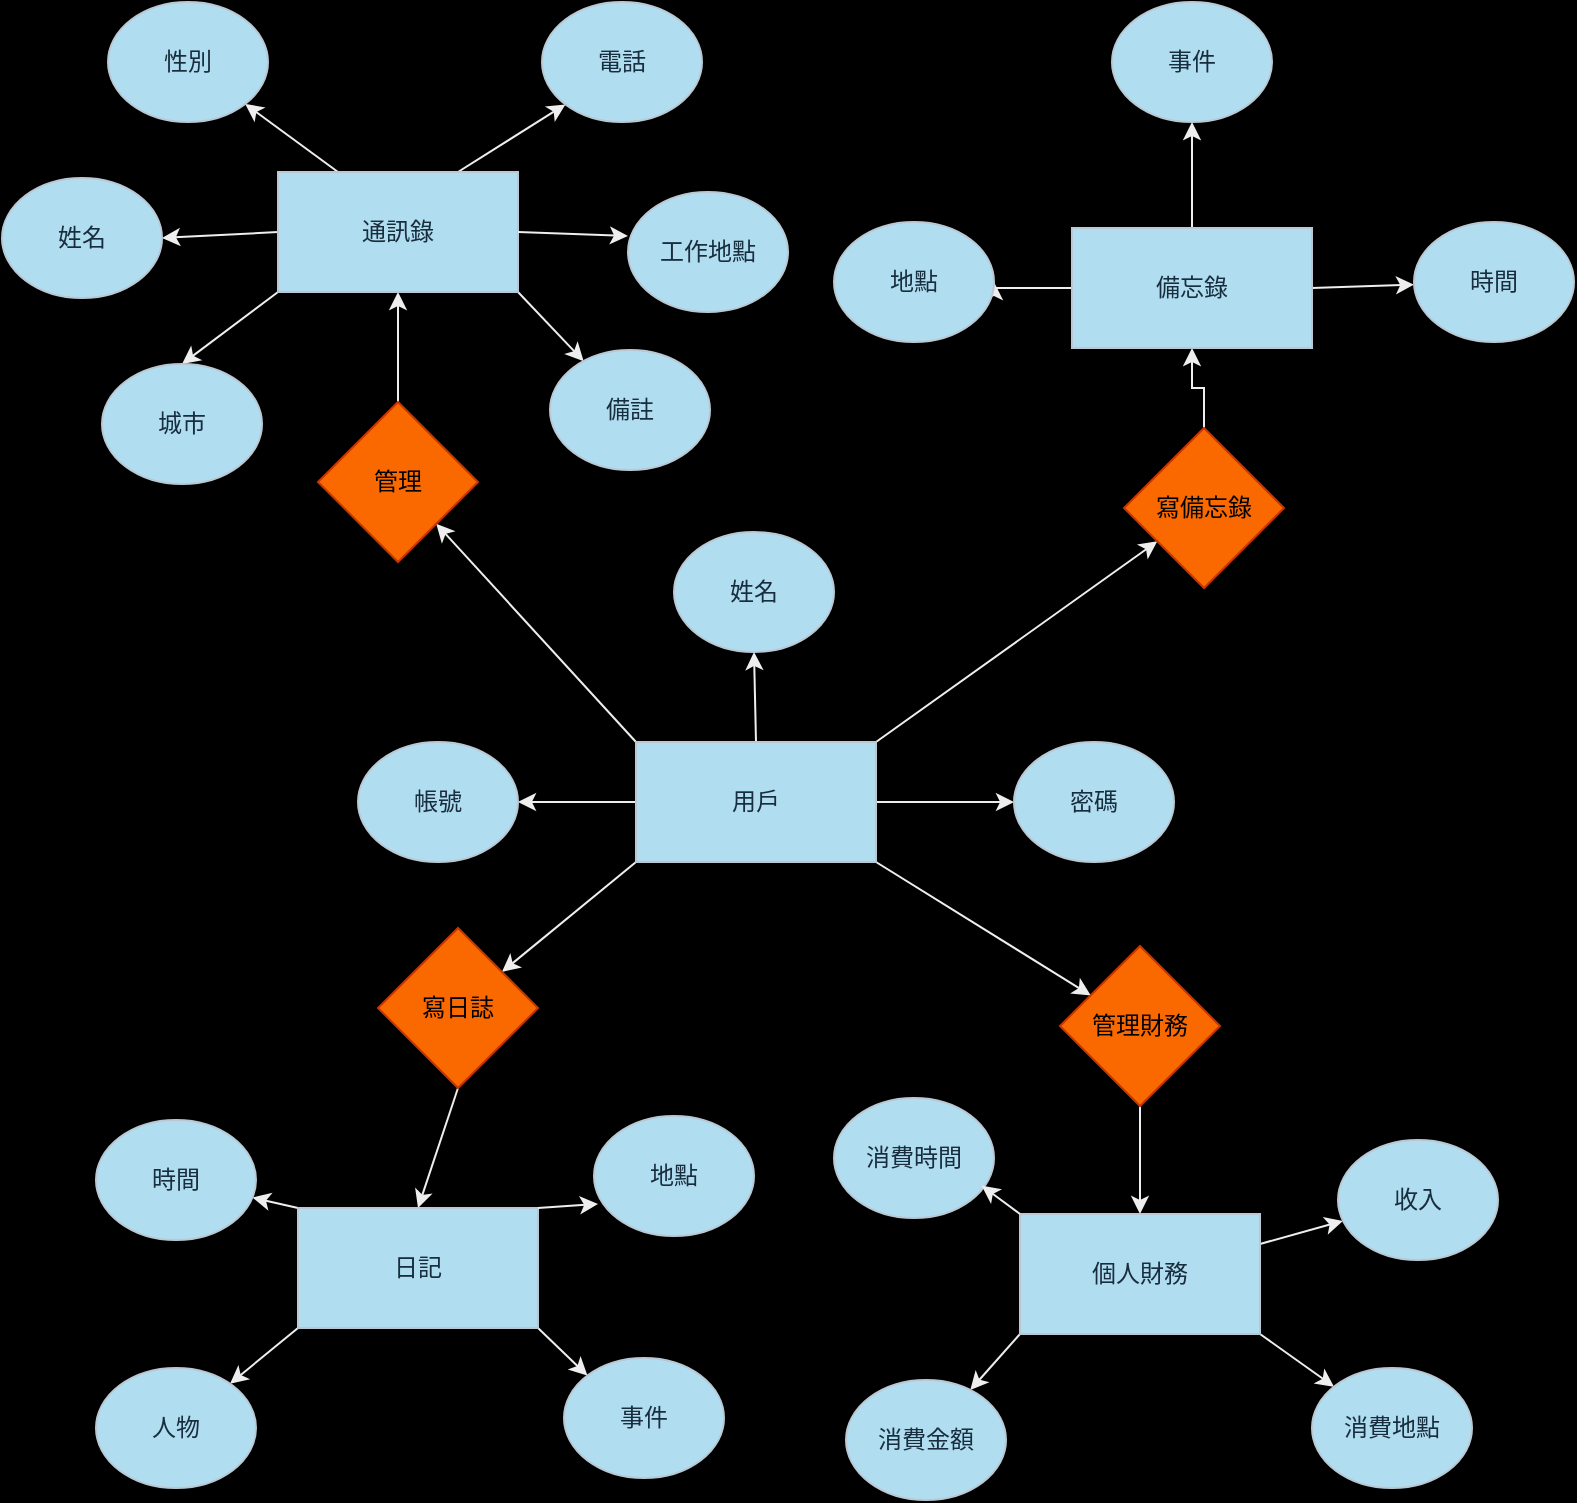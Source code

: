<mxfile version="22.1.16" type="device">
  <diagram id="C5RBs43oDa-KdzZeNtuy" name="Page-1">
    <mxGraphModel dx="1625" dy="1029" grid="0" gridSize="10" guides="1" tooltips="1" connect="1" arrows="1" fold="1" page="1" pageScale="1" pageWidth="827" pageHeight="1169" background="#000000" math="0" shadow="0">
      <root>
        <mxCell id="WIyWlLk6GJQsqaUBKTNV-0" />
        <mxCell id="WIyWlLk6GJQsqaUBKTNV-1" parent="WIyWlLk6GJQsqaUBKTNV-0" />
        <mxCell id="D4T2qlkIQEFNiHP2H97n-13" style="edgeStyle=orthogonalEdgeStyle;rounded=0;orthogonalLoop=1;jettySize=auto;html=1;exitX=0;exitY=0.5;exitDx=0;exitDy=0;entryX=1;entryY=0.5;entryDx=0;entryDy=0;strokeColor=#EEEEEE;fontColor=#FFFFFF;" edge="1" parent="WIyWlLk6GJQsqaUBKTNV-1" source="D4T2qlkIQEFNiHP2H97n-0" target="D4T2qlkIQEFNiHP2H97n-3">
          <mxGeometry relative="1" as="geometry" />
        </mxCell>
        <mxCell id="D4T2qlkIQEFNiHP2H97n-14" style="rounded=0;orthogonalLoop=1;jettySize=auto;html=1;exitX=1;exitY=0.5;exitDx=0;exitDy=0;entryX=0;entryY=0.5;entryDx=0;entryDy=0;strokeColor=#EEEEEE;fontColor=#FFFFFF;" edge="1" parent="WIyWlLk6GJQsqaUBKTNV-1" source="D4T2qlkIQEFNiHP2H97n-0" target="D4T2qlkIQEFNiHP2H97n-2">
          <mxGeometry relative="1" as="geometry" />
        </mxCell>
        <mxCell id="D4T2qlkIQEFNiHP2H97n-15" style="rounded=0;orthogonalLoop=1;jettySize=auto;html=1;exitX=0.5;exitY=0;exitDx=0;exitDy=0;entryX=0.5;entryY=1;entryDx=0;entryDy=0;strokeColor=#EEEEEE;fontColor=#FFFFFF;" edge="1" parent="WIyWlLk6GJQsqaUBKTNV-1" source="D4T2qlkIQEFNiHP2H97n-0" target="D4T2qlkIQEFNiHP2H97n-4">
          <mxGeometry relative="1" as="geometry" />
        </mxCell>
        <mxCell id="D4T2qlkIQEFNiHP2H97n-16" style="rounded=0;orthogonalLoop=1;jettySize=auto;html=1;exitX=1;exitY=0;exitDx=0;exitDy=0;strokeColor=#EEEEEE;fontColor=#FFFFFF;" edge="1" parent="WIyWlLk6GJQsqaUBKTNV-1" source="D4T2qlkIQEFNiHP2H97n-0" target="D4T2qlkIQEFNiHP2H97n-7">
          <mxGeometry relative="1" as="geometry" />
        </mxCell>
        <mxCell id="D4T2qlkIQEFNiHP2H97n-17" style="rounded=0;orthogonalLoop=1;jettySize=auto;html=1;exitX=0;exitY=0;exitDx=0;exitDy=0;strokeColor=#EEEEEE;fontColor=#FFFFFF;" edge="1" parent="WIyWlLk6GJQsqaUBKTNV-1" source="D4T2qlkIQEFNiHP2H97n-0" target="D4T2qlkIQEFNiHP2H97n-8">
          <mxGeometry relative="1" as="geometry" />
        </mxCell>
        <mxCell id="D4T2qlkIQEFNiHP2H97n-18" style="rounded=0;orthogonalLoop=1;jettySize=auto;html=1;exitX=0;exitY=1;exitDx=0;exitDy=0;strokeColor=#EEEEEE;fontColor=#FFFFFF;" edge="1" parent="WIyWlLk6GJQsqaUBKTNV-1" source="D4T2qlkIQEFNiHP2H97n-0" target="D4T2qlkIQEFNiHP2H97n-5">
          <mxGeometry relative="1" as="geometry" />
        </mxCell>
        <mxCell id="D4T2qlkIQEFNiHP2H97n-19" style="rounded=0;orthogonalLoop=1;jettySize=auto;html=1;exitX=1;exitY=1;exitDx=0;exitDy=0;strokeColor=#EEEEEE;fontColor=#FFFFFF;" edge="1" parent="WIyWlLk6GJQsqaUBKTNV-1" source="D4T2qlkIQEFNiHP2H97n-0" target="D4T2qlkIQEFNiHP2H97n-6">
          <mxGeometry relative="1" as="geometry" />
        </mxCell>
        <mxCell id="D4T2qlkIQEFNiHP2H97n-0" value="用戶" style="whiteSpace=wrap;html=1;labelBackgroundColor=none;fillColor=#B1DDF0;strokeColor=#BAC8D3;fontColor=#182E3E;" vertex="1" parent="WIyWlLk6GJQsqaUBKTNV-1">
          <mxGeometry x="338" y="437" width="120" height="60" as="geometry" />
        </mxCell>
        <mxCell id="D4T2qlkIQEFNiHP2H97n-2" value="密碼" style="ellipse;whiteSpace=wrap;html=1;strokeColor=#BAC8D3;fontColor=#182E3E;fillColor=#B1DDF0;" vertex="1" parent="WIyWlLk6GJQsqaUBKTNV-1">
          <mxGeometry x="527" y="437" width="80" height="60" as="geometry" />
        </mxCell>
        <mxCell id="D4T2qlkIQEFNiHP2H97n-3" value="帳號" style="ellipse;whiteSpace=wrap;html=1;strokeColor=#BAC8D3;fontColor=#182E3E;fillColor=#B1DDF0;" vertex="1" parent="WIyWlLk6GJQsqaUBKTNV-1">
          <mxGeometry x="199" y="437" width="80" height="60" as="geometry" />
        </mxCell>
        <mxCell id="D4T2qlkIQEFNiHP2H97n-4" value="姓名" style="ellipse;whiteSpace=wrap;html=1;strokeColor=#BAC8D3;fontColor=#182E3E;fillColor=#B1DDF0;" vertex="1" parent="WIyWlLk6GJQsqaUBKTNV-1">
          <mxGeometry x="357" y="332" width="80" height="60" as="geometry" />
        </mxCell>
        <mxCell id="D4T2qlkIQEFNiHP2H97n-21" style="rounded=0;orthogonalLoop=1;jettySize=auto;html=1;exitX=0.5;exitY=1;exitDx=0;exitDy=0;entryX=0.5;entryY=0;entryDx=0;entryDy=0;strokeColor=#EEEEEE;fontColor=#FFFFFF;" edge="1" parent="WIyWlLk6GJQsqaUBKTNV-1" source="D4T2qlkIQEFNiHP2H97n-5" target="D4T2qlkIQEFNiHP2H97n-11">
          <mxGeometry relative="1" as="geometry" />
        </mxCell>
        <mxCell id="D4T2qlkIQEFNiHP2H97n-5" value="寫日誌" style="rhombus;whiteSpace=wrap;html=1;strokeColor=#C73500;fillColor=#fa6800;fontColor=#000000;" vertex="1" parent="WIyWlLk6GJQsqaUBKTNV-1">
          <mxGeometry x="209" y="530" width="80" height="80" as="geometry" />
        </mxCell>
        <mxCell id="D4T2qlkIQEFNiHP2H97n-20" style="rounded=0;orthogonalLoop=1;jettySize=auto;html=1;exitX=0.5;exitY=1;exitDx=0;exitDy=0;entryX=0.5;entryY=0;entryDx=0;entryDy=0;strokeColor=#EEEEEE;fontColor=#FFFFFF;" edge="1" parent="WIyWlLk6GJQsqaUBKTNV-1" source="D4T2qlkIQEFNiHP2H97n-6" target="D4T2qlkIQEFNiHP2H97n-12">
          <mxGeometry relative="1" as="geometry" />
        </mxCell>
        <mxCell id="D4T2qlkIQEFNiHP2H97n-6" value="管理財務" style="rhombus;whiteSpace=wrap;html=1;strokeColor=#C73500;fillColor=#fa6800;fontColor=#000000;" vertex="1" parent="WIyWlLk6GJQsqaUBKTNV-1">
          <mxGeometry x="550" y="539" width="80" height="80" as="geometry" />
        </mxCell>
        <mxCell id="D4T2qlkIQEFNiHP2H97n-24" style="edgeStyle=orthogonalEdgeStyle;rounded=0;orthogonalLoop=1;jettySize=auto;html=1;exitX=0.5;exitY=0;exitDx=0;exitDy=0;entryX=0.5;entryY=1;entryDx=0;entryDy=0;strokeColor=#EEEEEE;fontColor=#FFFFFF;" edge="1" parent="WIyWlLk6GJQsqaUBKTNV-1" source="D4T2qlkIQEFNiHP2H97n-7" target="D4T2qlkIQEFNiHP2H97n-9">
          <mxGeometry relative="1" as="geometry" />
        </mxCell>
        <mxCell id="D4T2qlkIQEFNiHP2H97n-7" value="寫備忘錄" style="rhombus;whiteSpace=wrap;html=1;strokeColor=#C73500;fillColor=#fa6800;fontColor=#000000;" vertex="1" parent="WIyWlLk6GJQsqaUBKTNV-1">
          <mxGeometry x="582" y="280" width="80" height="80" as="geometry" />
        </mxCell>
        <mxCell id="D4T2qlkIQEFNiHP2H97n-23" style="edgeStyle=orthogonalEdgeStyle;rounded=0;orthogonalLoop=1;jettySize=auto;html=1;exitX=0.5;exitY=0;exitDx=0;exitDy=0;entryX=0.5;entryY=1;entryDx=0;entryDy=0;strokeColor=#EEEEEE;fontColor=#FFFFFF;" edge="1" parent="WIyWlLk6GJQsqaUBKTNV-1" source="D4T2qlkIQEFNiHP2H97n-8" target="D4T2qlkIQEFNiHP2H97n-10">
          <mxGeometry relative="1" as="geometry" />
        </mxCell>
        <mxCell id="D4T2qlkIQEFNiHP2H97n-8" value="管理" style="rhombus;whiteSpace=wrap;html=1;strokeColor=#C73500;fillColor=#fa6800;fontColor=#000000;" vertex="1" parent="WIyWlLk6GJQsqaUBKTNV-1">
          <mxGeometry x="179" y="267" width="80" height="80" as="geometry" />
        </mxCell>
        <mxCell id="D4T2qlkIQEFNiHP2H97n-57" style="edgeStyle=orthogonalEdgeStyle;rounded=0;orthogonalLoop=1;jettySize=auto;html=1;exitX=0;exitY=0.5;exitDx=0;exitDy=0;entryX=1;entryY=0.5;entryDx=0;entryDy=0;strokeColor=#EEEEEE;fontColor=#FFFFFF;" edge="1" parent="WIyWlLk6GJQsqaUBKTNV-1" source="D4T2qlkIQEFNiHP2H97n-9" target="D4T2qlkIQEFNiHP2H97n-55">
          <mxGeometry relative="1" as="geometry" />
        </mxCell>
        <mxCell id="D4T2qlkIQEFNiHP2H97n-58" style="edgeStyle=orthogonalEdgeStyle;rounded=0;orthogonalLoop=1;jettySize=auto;html=1;exitX=0.5;exitY=0;exitDx=0;exitDy=0;strokeColor=#EEEEEE;fontColor=#FFFFFF;" edge="1" parent="WIyWlLk6GJQsqaUBKTNV-1" source="D4T2qlkIQEFNiHP2H97n-9" target="D4T2qlkIQEFNiHP2H97n-54">
          <mxGeometry relative="1" as="geometry" />
        </mxCell>
        <mxCell id="D4T2qlkIQEFNiHP2H97n-59" style="rounded=0;orthogonalLoop=1;jettySize=auto;html=1;exitX=1;exitY=0.5;exitDx=0;exitDy=0;strokeColor=#EEEEEE;fontColor=#FFFFFF;" edge="1" parent="WIyWlLk6GJQsqaUBKTNV-1" source="D4T2qlkIQEFNiHP2H97n-9" target="D4T2qlkIQEFNiHP2H97n-56">
          <mxGeometry relative="1" as="geometry" />
        </mxCell>
        <mxCell id="D4T2qlkIQEFNiHP2H97n-9" value="備忘錄" style="whiteSpace=wrap;html=1;labelBackgroundColor=none;fillColor=#B1DDF0;strokeColor=#BAC8D3;fontColor=#182E3E;" vertex="1" parent="WIyWlLk6GJQsqaUBKTNV-1">
          <mxGeometry x="556" y="180" width="120" height="60" as="geometry" />
        </mxCell>
        <mxCell id="D4T2qlkIQEFNiHP2H97n-48" style="rounded=0;orthogonalLoop=1;jettySize=auto;html=1;exitX=0.75;exitY=0;exitDx=0;exitDy=0;entryX=0;entryY=1;entryDx=0;entryDy=0;strokeColor=#EEEEEE;fontColor=#FFFFFF;" edge="1" parent="WIyWlLk6GJQsqaUBKTNV-1" source="D4T2qlkIQEFNiHP2H97n-10" target="D4T2qlkIQEFNiHP2H97n-26">
          <mxGeometry relative="1" as="geometry" />
        </mxCell>
        <mxCell id="D4T2qlkIQEFNiHP2H97n-49" style="rounded=0;orthogonalLoop=1;jettySize=auto;html=1;exitX=0.25;exitY=0;exitDx=0;exitDy=0;strokeColor=#EEEEEE;fontColor=#FFFFFF;" edge="1" parent="WIyWlLk6GJQsqaUBKTNV-1" source="D4T2qlkIQEFNiHP2H97n-10" target="D4T2qlkIQEFNiHP2H97n-30">
          <mxGeometry relative="1" as="geometry" />
        </mxCell>
        <mxCell id="D4T2qlkIQEFNiHP2H97n-51" style="rounded=0;orthogonalLoop=1;jettySize=auto;html=1;exitX=1;exitY=1;exitDx=0;exitDy=0;strokeColor=#EEEEEE;fontColor=#FFFFFF;" edge="1" parent="WIyWlLk6GJQsqaUBKTNV-1" source="D4T2qlkIQEFNiHP2H97n-10" target="D4T2qlkIQEFNiHP2H97n-25">
          <mxGeometry relative="1" as="geometry" />
        </mxCell>
        <mxCell id="D4T2qlkIQEFNiHP2H97n-52" style="rounded=0;orthogonalLoop=1;jettySize=auto;html=1;exitX=0;exitY=1;exitDx=0;exitDy=0;entryX=0.5;entryY=0;entryDx=0;entryDy=0;strokeColor=#EEEEEE;fontColor=#FFFFFF;" edge="1" parent="WIyWlLk6GJQsqaUBKTNV-1" source="D4T2qlkIQEFNiHP2H97n-10" target="D4T2qlkIQEFNiHP2H97n-29">
          <mxGeometry relative="1" as="geometry" />
        </mxCell>
        <mxCell id="D4T2qlkIQEFNiHP2H97n-53" style="rounded=0;orthogonalLoop=1;jettySize=auto;html=1;exitX=0;exitY=0.5;exitDx=0;exitDy=0;entryX=1;entryY=0.5;entryDx=0;entryDy=0;strokeColor=#EEEEEE;fontColor=#FFFFFF;" edge="1" parent="WIyWlLk6GJQsqaUBKTNV-1" source="D4T2qlkIQEFNiHP2H97n-10" target="D4T2qlkIQEFNiHP2H97n-27">
          <mxGeometry relative="1" as="geometry" />
        </mxCell>
        <mxCell id="D4T2qlkIQEFNiHP2H97n-10" value="通訊錄" style="whiteSpace=wrap;html=1;labelBackgroundColor=none;fillColor=#B1DDF0;strokeColor=#BAC8D3;fontColor=#182E3E;" vertex="1" parent="WIyWlLk6GJQsqaUBKTNV-1">
          <mxGeometry x="159" y="152" width="120" height="60" as="geometry" />
        </mxCell>
        <mxCell id="D4T2qlkIQEFNiHP2H97n-65" style="rounded=0;orthogonalLoop=1;jettySize=auto;html=1;exitX=1;exitY=1;exitDx=0;exitDy=0;entryX=0;entryY=0;entryDx=0;entryDy=0;strokeColor=#EEEEEE;fontColor=#FFFFFF;" edge="1" parent="WIyWlLk6GJQsqaUBKTNV-1" source="D4T2qlkIQEFNiHP2H97n-11" target="D4T2qlkIQEFNiHP2H97n-63">
          <mxGeometry relative="1" as="geometry" />
        </mxCell>
        <mxCell id="D4T2qlkIQEFNiHP2H97n-66" style="rounded=0;orthogonalLoop=1;jettySize=auto;html=1;exitX=0;exitY=1;exitDx=0;exitDy=0;strokeColor=#EEEEEE;fontColor=#FFFFFF;" edge="1" parent="WIyWlLk6GJQsqaUBKTNV-1" source="D4T2qlkIQEFNiHP2H97n-11" target="D4T2qlkIQEFNiHP2H97n-61">
          <mxGeometry relative="1" as="geometry" />
        </mxCell>
        <mxCell id="D4T2qlkIQEFNiHP2H97n-67" style="rounded=0;orthogonalLoop=1;jettySize=auto;html=1;exitX=0;exitY=0;exitDx=0;exitDy=0;strokeColor=#EEEEEE;fontColor=#FFFFFF;" edge="1" parent="WIyWlLk6GJQsqaUBKTNV-1" source="D4T2qlkIQEFNiHP2H97n-11" target="D4T2qlkIQEFNiHP2H97n-62">
          <mxGeometry relative="1" as="geometry" />
        </mxCell>
        <mxCell id="D4T2qlkIQEFNiHP2H97n-11" value="日記" style="whiteSpace=wrap;html=1;labelBackgroundColor=none;fillColor=#B1DDF0;strokeColor=#BAC8D3;fontColor=#182E3E;" vertex="1" parent="WIyWlLk6GJQsqaUBKTNV-1">
          <mxGeometry x="169" y="670" width="120" height="60" as="geometry" />
        </mxCell>
        <mxCell id="D4T2qlkIQEFNiHP2H97n-73" style="rounded=0;orthogonalLoop=1;jettySize=auto;html=1;exitX=1;exitY=0.25;exitDx=0;exitDy=0;strokeColor=#EEEEEE;fontColor=#FFFFFF;" edge="1" parent="WIyWlLk6GJQsqaUBKTNV-1" source="D4T2qlkIQEFNiHP2H97n-12" target="D4T2qlkIQEFNiHP2H97n-70">
          <mxGeometry relative="1" as="geometry" />
        </mxCell>
        <mxCell id="D4T2qlkIQEFNiHP2H97n-74" style="rounded=0;orthogonalLoop=1;jettySize=auto;html=1;exitX=1;exitY=1;exitDx=0;exitDy=0;strokeColor=#EEEEEE;fontColor=#FFFFFF;" edge="1" parent="WIyWlLk6GJQsqaUBKTNV-1" source="D4T2qlkIQEFNiHP2H97n-12" target="D4T2qlkIQEFNiHP2H97n-71">
          <mxGeometry relative="1" as="geometry" />
        </mxCell>
        <mxCell id="D4T2qlkIQEFNiHP2H97n-75" style="rounded=0;orthogonalLoop=1;jettySize=auto;html=1;exitX=0;exitY=1;exitDx=0;exitDy=0;strokeColor=#EEEEEE;fontColor=#FFFFFF;" edge="1" parent="WIyWlLk6GJQsqaUBKTNV-1" source="D4T2qlkIQEFNiHP2H97n-12" target="D4T2qlkIQEFNiHP2H97n-68">
          <mxGeometry relative="1" as="geometry" />
        </mxCell>
        <mxCell id="D4T2qlkIQEFNiHP2H97n-12" value="個人財務" style="whiteSpace=wrap;html=1;labelBackgroundColor=none;fillColor=#B1DDF0;strokeColor=#BAC8D3;fontColor=#182E3E;" vertex="1" parent="WIyWlLk6GJQsqaUBKTNV-1">
          <mxGeometry x="530" y="673" width="120" height="60" as="geometry" />
        </mxCell>
        <mxCell id="D4T2qlkIQEFNiHP2H97n-25" value="備註" style="ellipse;whiteSpace=wrap;html=1;strokeColor=#BAC8D3;fontColor=#182E3E;fillColor=#B1DDF0;" vertex="1" parent="WIyWlLk6GJQsqaUBKTNV-1">
          <mxGeometry x="295" y="241" width="80" height="60" as="geometry" />
        </mxCell>
        <mxCell id="D4T2qlkIQEFNiHP2H97n-26" value="電話" style="ellipse;whiteSpace=wrap;html=1;strokeColor=#BAC8D3;fontColor=#182E3E;fillColor=#B1DDF0;" vertex="1" parent="WIyWlLk6GJQsqaUBKTNV-1">
          <mxGeometry x="291" y="67" width="80" height="60" as="geometry" />
        </mxCell>
        <mxCell id="D4T2qlkIQEFNiHP2H97n-27" value="姓名" style="ellipse;whiteSpace=wrap;html=1;strokeColor=#BAC8D3;fontColor=#182E3E;fillColor=#B1DDF0;" vertex="1" parent="WIyWlLk6GJQsqaUBKTNV-1">
          <mxGeometry x="21" y="155" width="80" height="60" as="geometry" />
        </mxCell>
        <mxCell id="D4T2qlkIQEFNiHP2H97n-28" value="工作地點" style="ellipse;whiteSpace=wrap;html=1;strokeColor=#BAC8D3;fontColor=#182E3E;fillColor=#B1DDF0;" vertex="1" parent="WIyWlLk6GJQsqaUBKTNV-1">
          <mxGeometry x="334" y="162" width="80" height="60" as="geometry" />
        </mxCell>
        <mxCell id="D4T2qlkIQEFNiHP2H97n-29" value="城市" style="ellipse;whiteSpace=wrap;html=1;strokeColor=#BAC8D3;fontColor=#182E3E;fillColor=#B1DDF0;" vertex="1" parent="WIyWlLk6GJQsqaUBKTNV-1">
          <mxGeometry x="71" y="248" width="80" height="60" as="geometry" />
        </mxCell>
        <mxCell id="D4T2qlkIQEFNiHP2H97n-30" value="性別" style="ellipse;whiteSpace=wrap;html=1;strokeColor=#BAC8D3;fontColor=#182E3E;fillColor=#B1DDF0;" vertex="1" parent="WIyWlLk6GJQsqaUBKTNV-1">
          <mxGeometry x="74" y="67" width="80" height="60" as="geometry" />
        </mxCell>
        <mxCell id="D4T2qlkIQEFNiHP2H97n-50" style="rounded=0;orthogonalLoop=1;jettySize=auto;html=1;exitX=1;exitY=0.5;exitDx=0;exitDy=0;entryX=0;entryY=0.367;entryDx=0;entryDy=0;entryPerimeter=0;strokeColor=#EEEEEE;fontColor=#FFFFFF;" edge="1" parent="WIyWlLk6GJQsqaUBKTNV-1" source="D4T2qlkIQEFNiHP2H97n-10" target="D4T2qlkIQEFNiHP2H97n-28">
          <mxGeometry relative="1" as="geometry" />
        </mxCell>
        <mxCell id="D4T2qlkIQEFNiHP2H97n-54" value="事件" style="ellipse;whiteSpace=wrap;html=1;strokeColor=#BAC8D3;fontColor=#182E3E;fillColor=#B1DDF0;" vertex="1" parent="WIyWlLk6GJQsqaUBKTNV-1">
          <mxGeometry x="576" y="67" width="80" height="60" as="geometry" />
        </mxCell>
        <mxCell id="D4T2qlkIQEFNiHP2H97n-55" value="地點" style="ellipse;whiteSpace=wrap;html=1;strokeColor=#BAC8D3;fontColor=#182E3E;fillColor=#B1DDF0;" vertex="1" parent="WIyWlLk6GJQsqaUBKTNV-1">
          <mxGeometry x="437" y="177" width="80" height="60" as="geometry" />
        </mxCell>
        <mxCell id="D4T2qlkIQEFNiHP2H97n-56" value="時間" style="ellipse;whiteSpace=wrap;html=1;strokeColor=#BAC8D3;fontColor=#182E3E;fillColor=#B1DDF0;" vertex="1" parent="WIyWlLk6GJQsqaUBKTNV-1">
          <mxGeometry x="727" y="177" width="80" height="60" as="geometry" />
        </mxCell>
        <mxCell id="D4T2qlkIQEFNiHP2H97n-60" value="地點" style="ellipse;whiteSpace=wrap;html=1;strokeColor=#BAC8D3;fontColor=#182E3E;fillColor=#B1DDF0;" vertex="1" parent="WIyWlLk6GJQsqaUBKTNV-1">
          <mxGeometry x="317" y="624" width="80" height="60" as="geometry" />
        </mxCell>
        <mxCell id="D4T2qlkIQEFNiHP2H97n-61" value="人物" style="ellipse;whiteSpace=wrap;html=1;strokeColor=#BAC8D3;fontColor=#182E3E;fillColor=#B1DDF0;" vertex="1" parent="WIyWlLk6GJQsqaUBKTNV-1">
          <mxGeometry x="68" y="750" width="80" height="60" as="geometry" />
        </mxCell>
        <mxCell id="D4T2qlkIQEFNiHP2H97n-62" value="時間" style="ellipse;whiteSpace=wrap;html=1;strokeColor=#BAC8D3;fontColor=#182E3E;fillColor=#B1DDF0;" vertex="1" parent="WIyWlLk6GJQsqaUBKTNV-1">
          <mxGeometry x="68" y="626" width="80" height="60" as="geometry" />
        </mxCell>
        <mxCell id="D4T2qlkIQEFNiHP2H97n-63" value="事件" style="ellipse;whiteSpace=wrap;html=1;strokeColor=#BAC8D3;fontColor=#182E3E;fillColor=#B1DDF0;" vertex="1" parent="WIyWlLk6GJQsqaUBKTNV-1">
          <mxGeometry x="302" y="745" width="80" height="60" as="geometry" />
        </mxCell>
        <mxCell id="D4T2qlkIQEFNiHP2H97n-64" style="rounded=0;orthogonalLoop=1;jettySize=auto;html=1;exitX=1;exitY=0;exitDx=0;exitDy=0;entryX=0.025;entryY=0.733;entryDx=0;entryDy=0;entryPerimeter=0;strokeColor=#EEEEEE;fontColor=#FFFFFF;" edge="1" parent="WIyWlLk6GJQsqaUBKTNV-1" source="D4T2qlkIQEFNiHP2H97n-11" target="D4T2qlkIQEFNiHP2H97n-60">
          <mxGeometry relative="1" as="geometry" />
        </mxCell>
        <mxCell id="D4T2qlkIQEFNiHP2H97n-68" value="消費金額" style="ellipse;whiteSpace=wrap;html=1;strokeColor=#BAC8D3;fontColor=#182E3E;fillColor=#B1DDF0;" vertex="1" parent="WIyWlLk6GJQsqaUBKTNV-1">
          <mxGeometry x="443" y="756" width="80" height="60" as="geometry" />
        </mxCell>
        <mxCell id="D4T2qlkIQEFNiHP2H97n-69" value="消費時間" style="ellipse;whiteSpace=wrap;html=1;strokeColor=#BAC8D3;fontColor=#182E3E;fillColor=#B1DDF0;" vertex="1" parent="WIyWlLk6GJQsqaUBKTNV-1">
          <mxGeometry x="437" y="615" width="80" height="60" as="geometry" />
        </mxCell>
        <mxCell id="D4T2qlkIQEFNiHP2H97n-70" value="收入" style="ellipse;whiteSpace=wrap;html=1;strokeColor=#BAC8D3;fontColor=#182E3E;fillColor=#B1DDF0;" vertex="1" parent="WIyWlLk6GJQsqaUBKTNV-1">
          <mxGeometry x="689" y="636" width="80" height="60" as="geometry" />
        </mxCell>
        <mxCell id="D4T2qlkIQEFNiHP2H97n-71" value="消費地點" style="ellipse;whiteSpace=wrap;html=1;strokeColor=#BAC8D3;fontColor=#182E3E;fillColor=#B1DDF0;" vertex="1" parent="WIyWlLk6GJQsqaUBKTNV-1">
          <mxGeometry x="676" y="750" width="80" height="60" as="geometry" />
        </mxCell>
        <mxCell id="D4T2qlkIQEFNiHP2H97n-72" style="rounded=0;orthogonalLoop=1;jettySize=auto;html=1;exitX=0;exitY=0;exitDx=0;exitDy=0;entryX=0.923;entryY=0.731;entryDx=0;entryDy=0;entryPerimeter=0;strokeColor=#EEEEEE;fontColor=#FFFFFF;" edge="1" parent="WIyWlLk6GJQsqaUBKTNV-1" source="D4T2qlkIQEFNiHP2H97n-12" target="D4T2qlkIQEFNiHP2H97n-69">
          <mxGeometry relative="1" as="geometry" />
        </mxCell>
      </root>
    </mxGraphModel>
  </diagram>
</mxfile>
